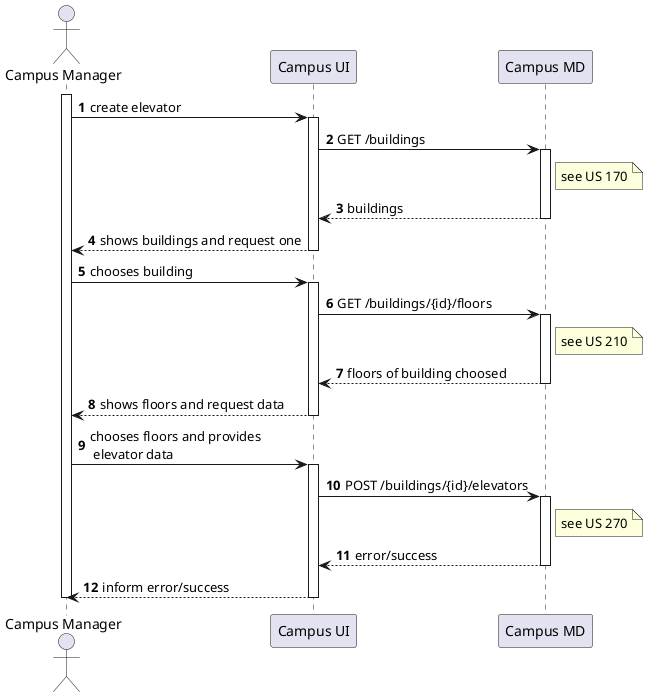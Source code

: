 @startuml
autonumber

actor "Campus Manager" as usr

participant "Campus UI" as ui
participant "Campus MD" as md

activate usr
    usr -> ui : create elevator
    activate ui
        ui -> md : GET /buildings
        activate md
            note right of md : see US 170
            md --> ui : buildings
        deactivate md

        ui --> usr : shows buildings and request one
    deactivate ui

    usr -> ui : chooses building
    activate ui
        ui -> md : GET /buildings/{id}/floors
        activate md
            note right of md : see US 210
            md --> ui : floors of building choosed
        deactivate md

        ui --> usr : shows floors and request data
    deactivate ui

    usr -> ui: chooses floors and provides\n elevator data
    activate ui
        ui -> md : POST /buildings/{id}/elevators
        activate md
            note right of md : see US 270
            md --> ui : error/success
        deactivate md
        ui --> usr : inform error/success
    deactivate ui
deactivate usr

@enduml

